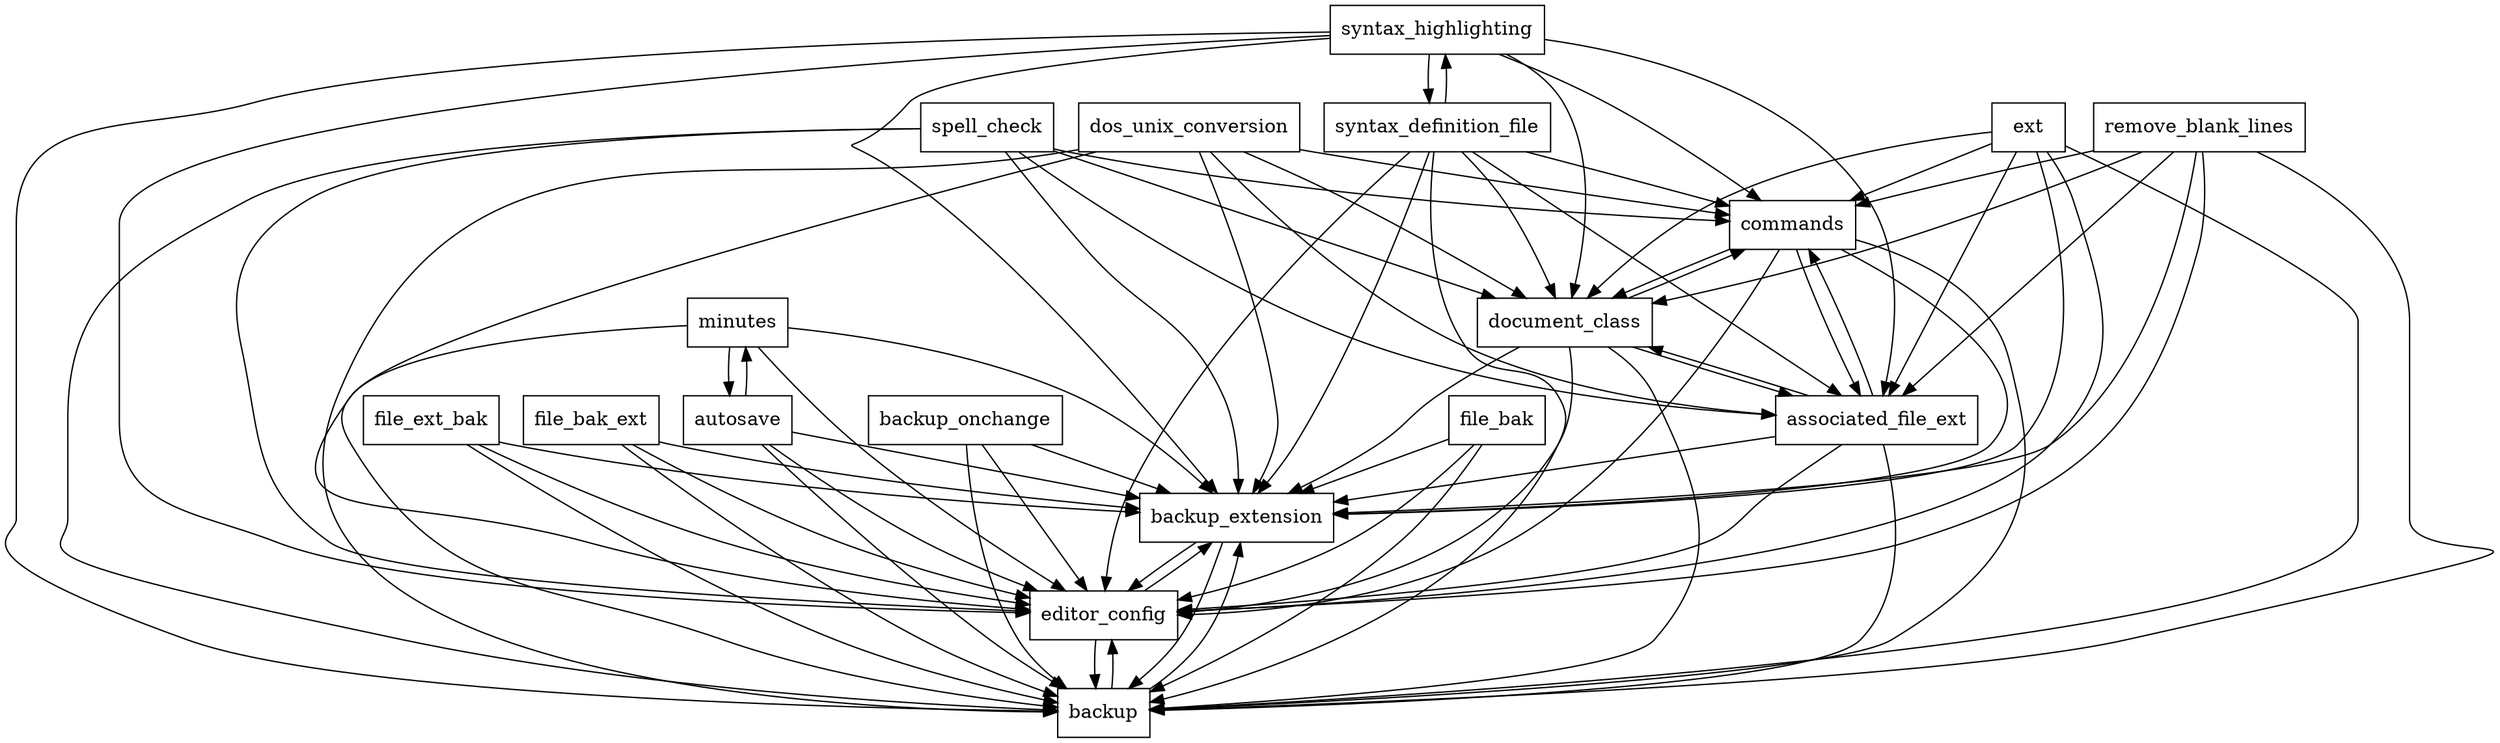 digraph{
graph [rankdir=TB];
node [shape=box];
edge [arrowhead=normal];
0[label="minutes",]
1[label="backup_extension",]
2[label="backup_onchange",]
3[label="commands",]
4[label="autosave",]
5[label="ext",]
6[label="file_ext_bak",]
7[label="document_class",]
8[label="syntax_highlighting",]
9[label="editor_config",]
10[label="spell_check",]
11[label="file_bak_ext",]
12[label="remove_blank_lines",]
13[label="dos_unix_conversion",]
14[label="associated_file_ext",]
15[label="file_bak",]
16[label="syntax_definition_file",]
17[label="backup",]
0->1[label="",]
0->4[label="",]
0->9[label="",]
0->17[label="",]
1->9[label="",]
1->17[label="",]
2->1[label="",]
2->9[label="",]
2->17[label="",]
3->1[label="",]
3->7[label="",]
3->9[label="",]
3->14[label="",]
3->17[label="",]
4->0[label="",]
4->1[label="",]
4->9[label="",]
4->17[label="",]
5->1[label="",]
5->3[label="",]
5->7[label="",]
5->9[label="",]
5->14[label="",]
5->17[label="",]
6->1[label="",]
6->9[label="",]
6->17[label="",]
7->1[label="",]
7->3[label="",]
7->9[label="",]
7->14[label="",]
7->17[label="",]
8->1[label="",]
8->3[label="",]
8->7[label="",]
8->9[label="",]
8->14[label="",]
8->16[label="",]
8->17[label="",]
9->1[label="",]
9->17[label="",]
10->1[label="",]
10->3[label="",]
10->7[label="",]
10->9[label="",]
10->14[label="",]
10->17[label="",]
11->1[label="",]
11->9[label="",]
11->17[label="",]
12->1[label="",]
12->3[label="",]
12->7[label="",]
12->9[label="",]
12->14[label="",]
12->17[label="",]
13->1[label="",]
13->3[label="",]
13->7[label="",]
13->9[label="",]
13->14[label="",]
13->17[label="",]
14->1[label="",]
14->3[label="",]
14->7[label="",]
14->9[label="",]
14->17[label="",]
15->1[label="",]
15->9[label="",]
15->17[label="",]
16->1[label="",]
16->3[label="",]
16->7[label="",]
16->8[label="",]
16->9[label="",]
16->14[label="",]
16->17[label="",]
17->1[label="",]
17->9[label="",]
}
